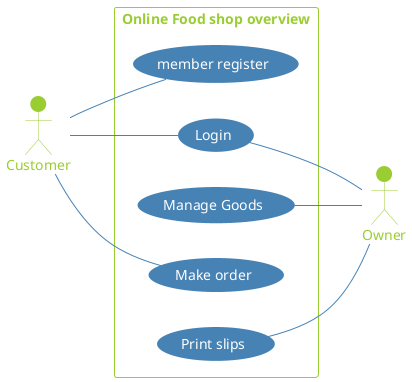@startuml food
actor Customer
actor Owner
left to right direction

skinparam Shadowing false
skinparam actor{
    FontColor Yellowgreen
    BackgroundColor Yellowgreen
    BorderColor Yellowgreen
}
skinparam rectangle{    
    FontColor Yellowgreen
    BorderColor Yellowgreen
}
skinparam usecase {
    FontColor White 
    ArrowColor SteelBlue
    BackgroundColor SteelBlue
    BorderColor SteelBlue
}
rectangle  "Online Food shop overview"{
    Customer -- (member register)
    Customer -- (Login)
    (Login) -- Owner
    (Manage Goods) -- Owner
    Customer -- (Make order)
    (Print slips) -- Owner
}
@enduml 